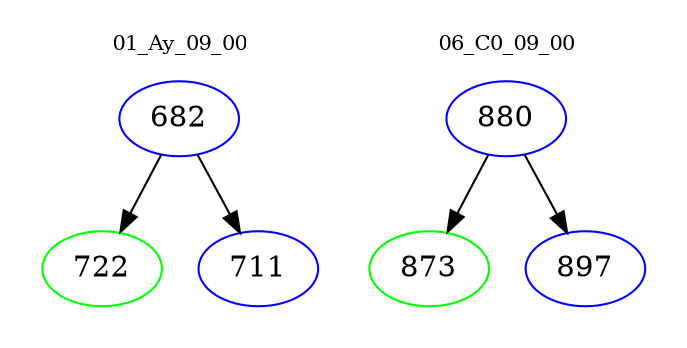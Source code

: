 digraph{
subgraph cluster_0 {
color = white
label = "01_Ay_09_00";
fontsize=10;
T0_682 [label="682", color="blue"]
T0_682 -> T0_722 [color="black"]
T0_722 [label="722", color="green"]
T0_682 -> T0_711 [color="black"]
T0_711 [label="711", color="blue"]
}
subgraph cluster_1 {
color = white
label = "06_C0_09_00";
fontsize=10;
T1_880 [label="880", color="blue"]
T1_880 -> T1_873 [color="black"]
T1_873 [label="873", color="green"]
T1_880 -> T1_897 [color="black"]
T1_897 [label="897", color="blue"]
}
}
